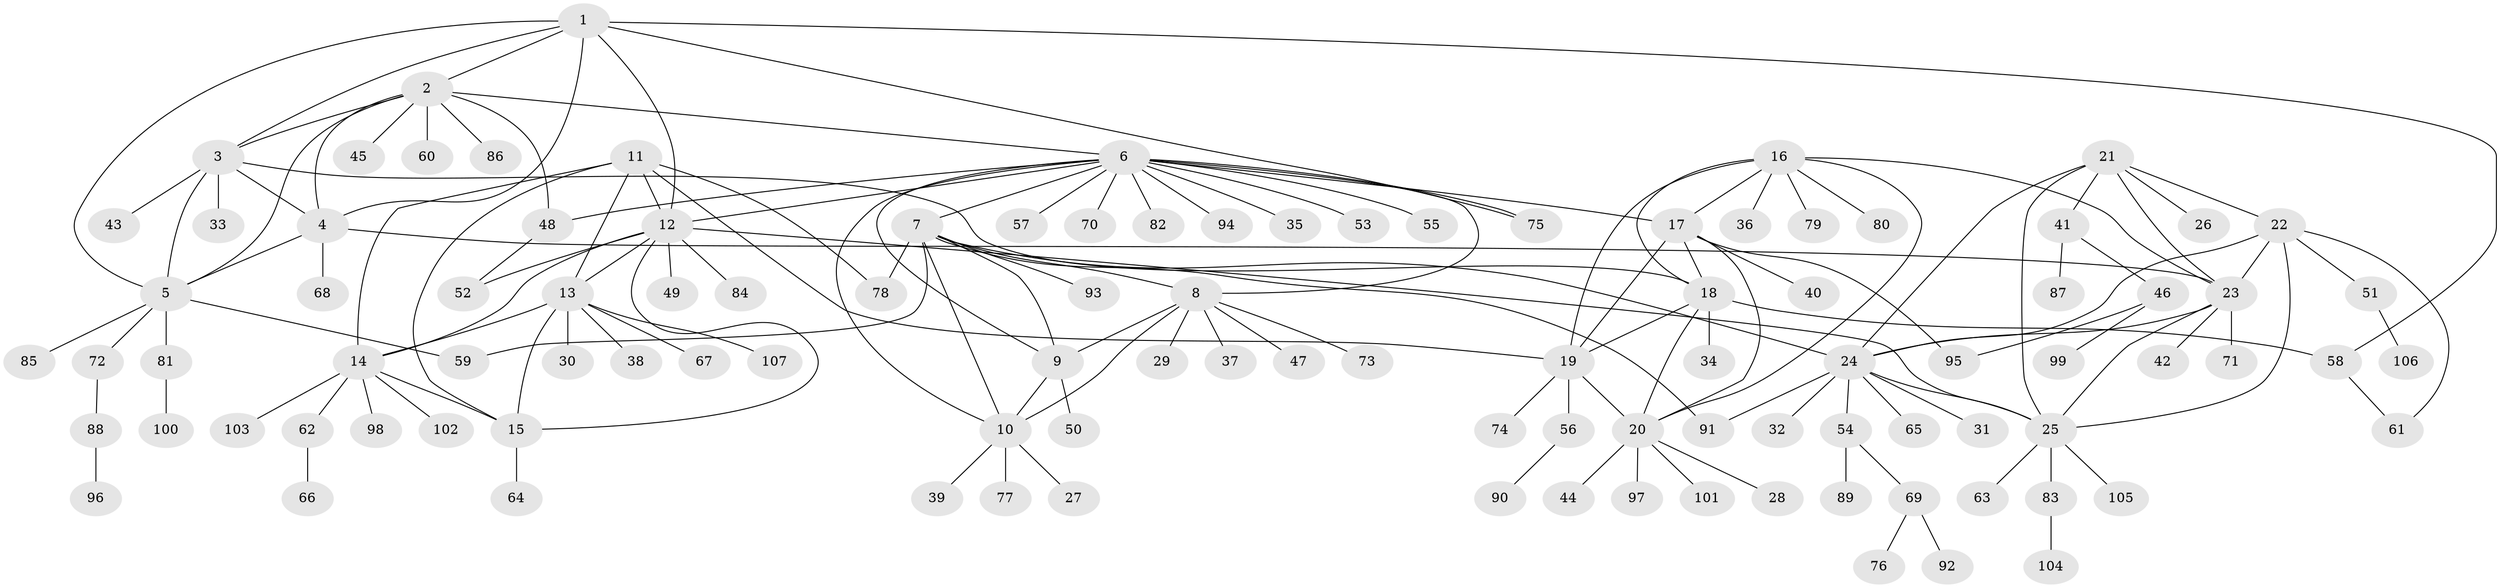 // coarse degree distribution, {7: 0.058823529411764705, 9: 0.03529411764705882, 10: 0.023529411764705882, 5: 0.023529411764705882, 8: 0.011764705882352941, 14: 0.011764705882352941, 12: 0.011764705882352941, 4: 0.023529411764705882, 6: 0.058823529411764705, 1: 0.6470588235294118, 3: 0.011764705882352941, 2: 0.08235294117647059}
// Generated by graph-tools (version 1.1) at 2025/24/03/03/25 07:24:16]
// undirected, 107 vertices, 151 edges
graph export_dot {
graph [start="1"]
  node [color=gray90,style=filled];
  1;
  2;
  3;
  4;
  5;
  6;
  7;
  8;
  9;
  10;
  11;
  12;
  13;
  14;
  15;
  16;
  17;
  18;
  19;
  20;
  21;
  22;
  23;
  24;
  25;
  26;
  27;
  28;
  29;
  30;
  31;
  32;
  33;
  34;
  35;
  36;
  37;
  38;
  39;
  40;
  41;
  42;
  43;
  44;
  45;
  46;
  47;
  48;
  49;
  50;
  51;
  52;
  53;
  54;
  55;
  56;
  57;
  58;
  59;
  60;
  61;
  62;
  63;
  64;
  65;
  66;
  67;
  68;
  69;
  70;
  71;
  72;
  73;
  74;
  75;
  76;
  77;
  78;
  79;
  80;
  81;
  82;
  83;
  84;
  85;
  86;
  87;
  88;
  89;
  90;
  91;
  92;
  93;
  94;
  95;
  96;
  97;
  98;
  99;
  100;
  101;
  102;
  103;
  104;
  105;
  106;
  107;
  1 -- 2;
  1 -- 3;
  1 -- 4;
  1 -- 5;
  1 -- 12;
  1 -- 58;
  1 -- 75;
  2 -- 3;
  2 -- 4;
  2 -- 5;
  2 -- 6;
  2 -- 45;
  2 -- 48;
  2 -- 60;
  2 -- 86;
  3 -- 4;
  3 -- 5;
  3 -- 18;
  3 -- 33;
  3 -- 43;
  4 -- 5;
  4 -- 23;
  4 -- 68;
  5 -- 59;
  5 -- 72;
  5 -- 81;
  5 -- 85;
  6 -- 7;
  6 -- 8;
  6 -- 9;
  6 -- 10;
  6 -- 12;
  6 -- 17;
  6 -- 35;
  6 -- 48;
  6 -- 53;
  6 -- 55;
  6 -- 57;
  6 -- 70;
  6 -- 75;
  6 -- 82;
  6 -- 94;
  7 -- 8;
  7 -- 9;
  7 -- 10;
  7 -- 24;
  7 -- 59;
  7 -- 78;
  7 -- 91;
  7 -- 93;
  8 -- 9;
  8 -- 10;
  8 -- 29;
  8 -- 37;
  8 -- 47;
  8 -- 73;
  9 -- 10;
  9 -- 50;
  10 -- 27;
  10 -- 39;
  10 -- 77;
  11 -- 12;
  11 -- 13;
  11 -- 14;
  11 -- 15;
  11 -- 19;
  11 -- 78;
  12 -- 13;
  12 -- 14;
  12 -- 15;
  12 -- 25;
  12 -- 49;
  12 -- 52;
  12 -- 84;
  13 -- 14;
  13 -- 15;
  13 -- 30;
  13 -- 38;
  13 -- 67;
  13 -- 107;
  14 -- 15;
  14 -- 62;
  14 -- 98;
  14 -- 102;
  14 -- 103;
  15 -- 64;
  16 -- 17;
  16 -- 18;
  16 -- 19;
  16 -- 20;
  16 -- 23;
  16 -- 36;
  16 -- 79;
  16 -- 80;
  17 -- 18;
  17 -- 19;
  17 -- 20;
  17 -- 40;
  17 -- 95;
  18 -- 19;
  18 -- 20;
  18 -- 34;
  18 -- 58;
  19 -- 20;
  19 -- 56;
  19 -- 74;
  20 -- 28;
  20 -- 44;
  20 -- 97;
  20 -- 101;
  21 -- 22;
  21 -- 23;
  21 -- 24;
  21 -- 25;
  21 -- 26;
  21 -- 41;
  22 -- 23;
  22 -- 24;
  22 -- 25;
  22 -- 51;
  22 -- 61;
  23 -- 24;
  23 -- 25;
  23 -- 42;
  23 -- 71;
  24 -- 25;
  24 -- 31;
  24 -- 32;
  24 -- 54;
  24 -- 65;
  24 -- 91;
  25 -- 63;
  25 -- 83;
  25 -- 105;
  41 -- 46;
  41 -- 87;
  46 -- 95;
  46 -- 99;
  48 -- 52;
  51 -- 106;
  54 -- 69;
  54 -- 89;
  56 -- 90;
  58 -- 61;
  62 -- 66;
  69 -- 76;
  69 -- 92;
  72 -- 88;
  81 -- 100;
  83 -- 104;
  88 -- 96;
}
